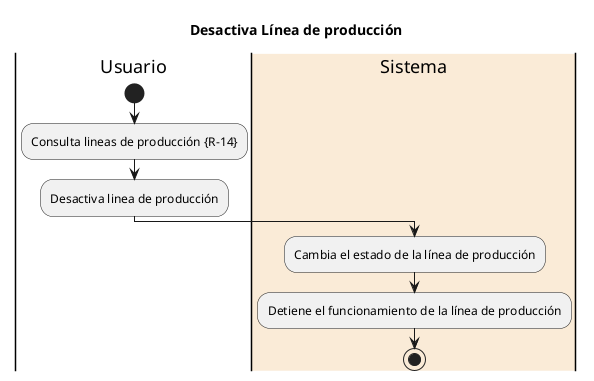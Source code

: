 @startuml Desactiva Línea de producción
title Desactiva Línea de producción

|Usuario|
start 
:Consulta lineas de producción {R-14};
:Desactiva linea de producción;

|#AntiqueWhite|Sistema|
:Cambia el estado de la línea de producción;
:Detiene el funcionamiento de la línea de producción;

stop

@endumml